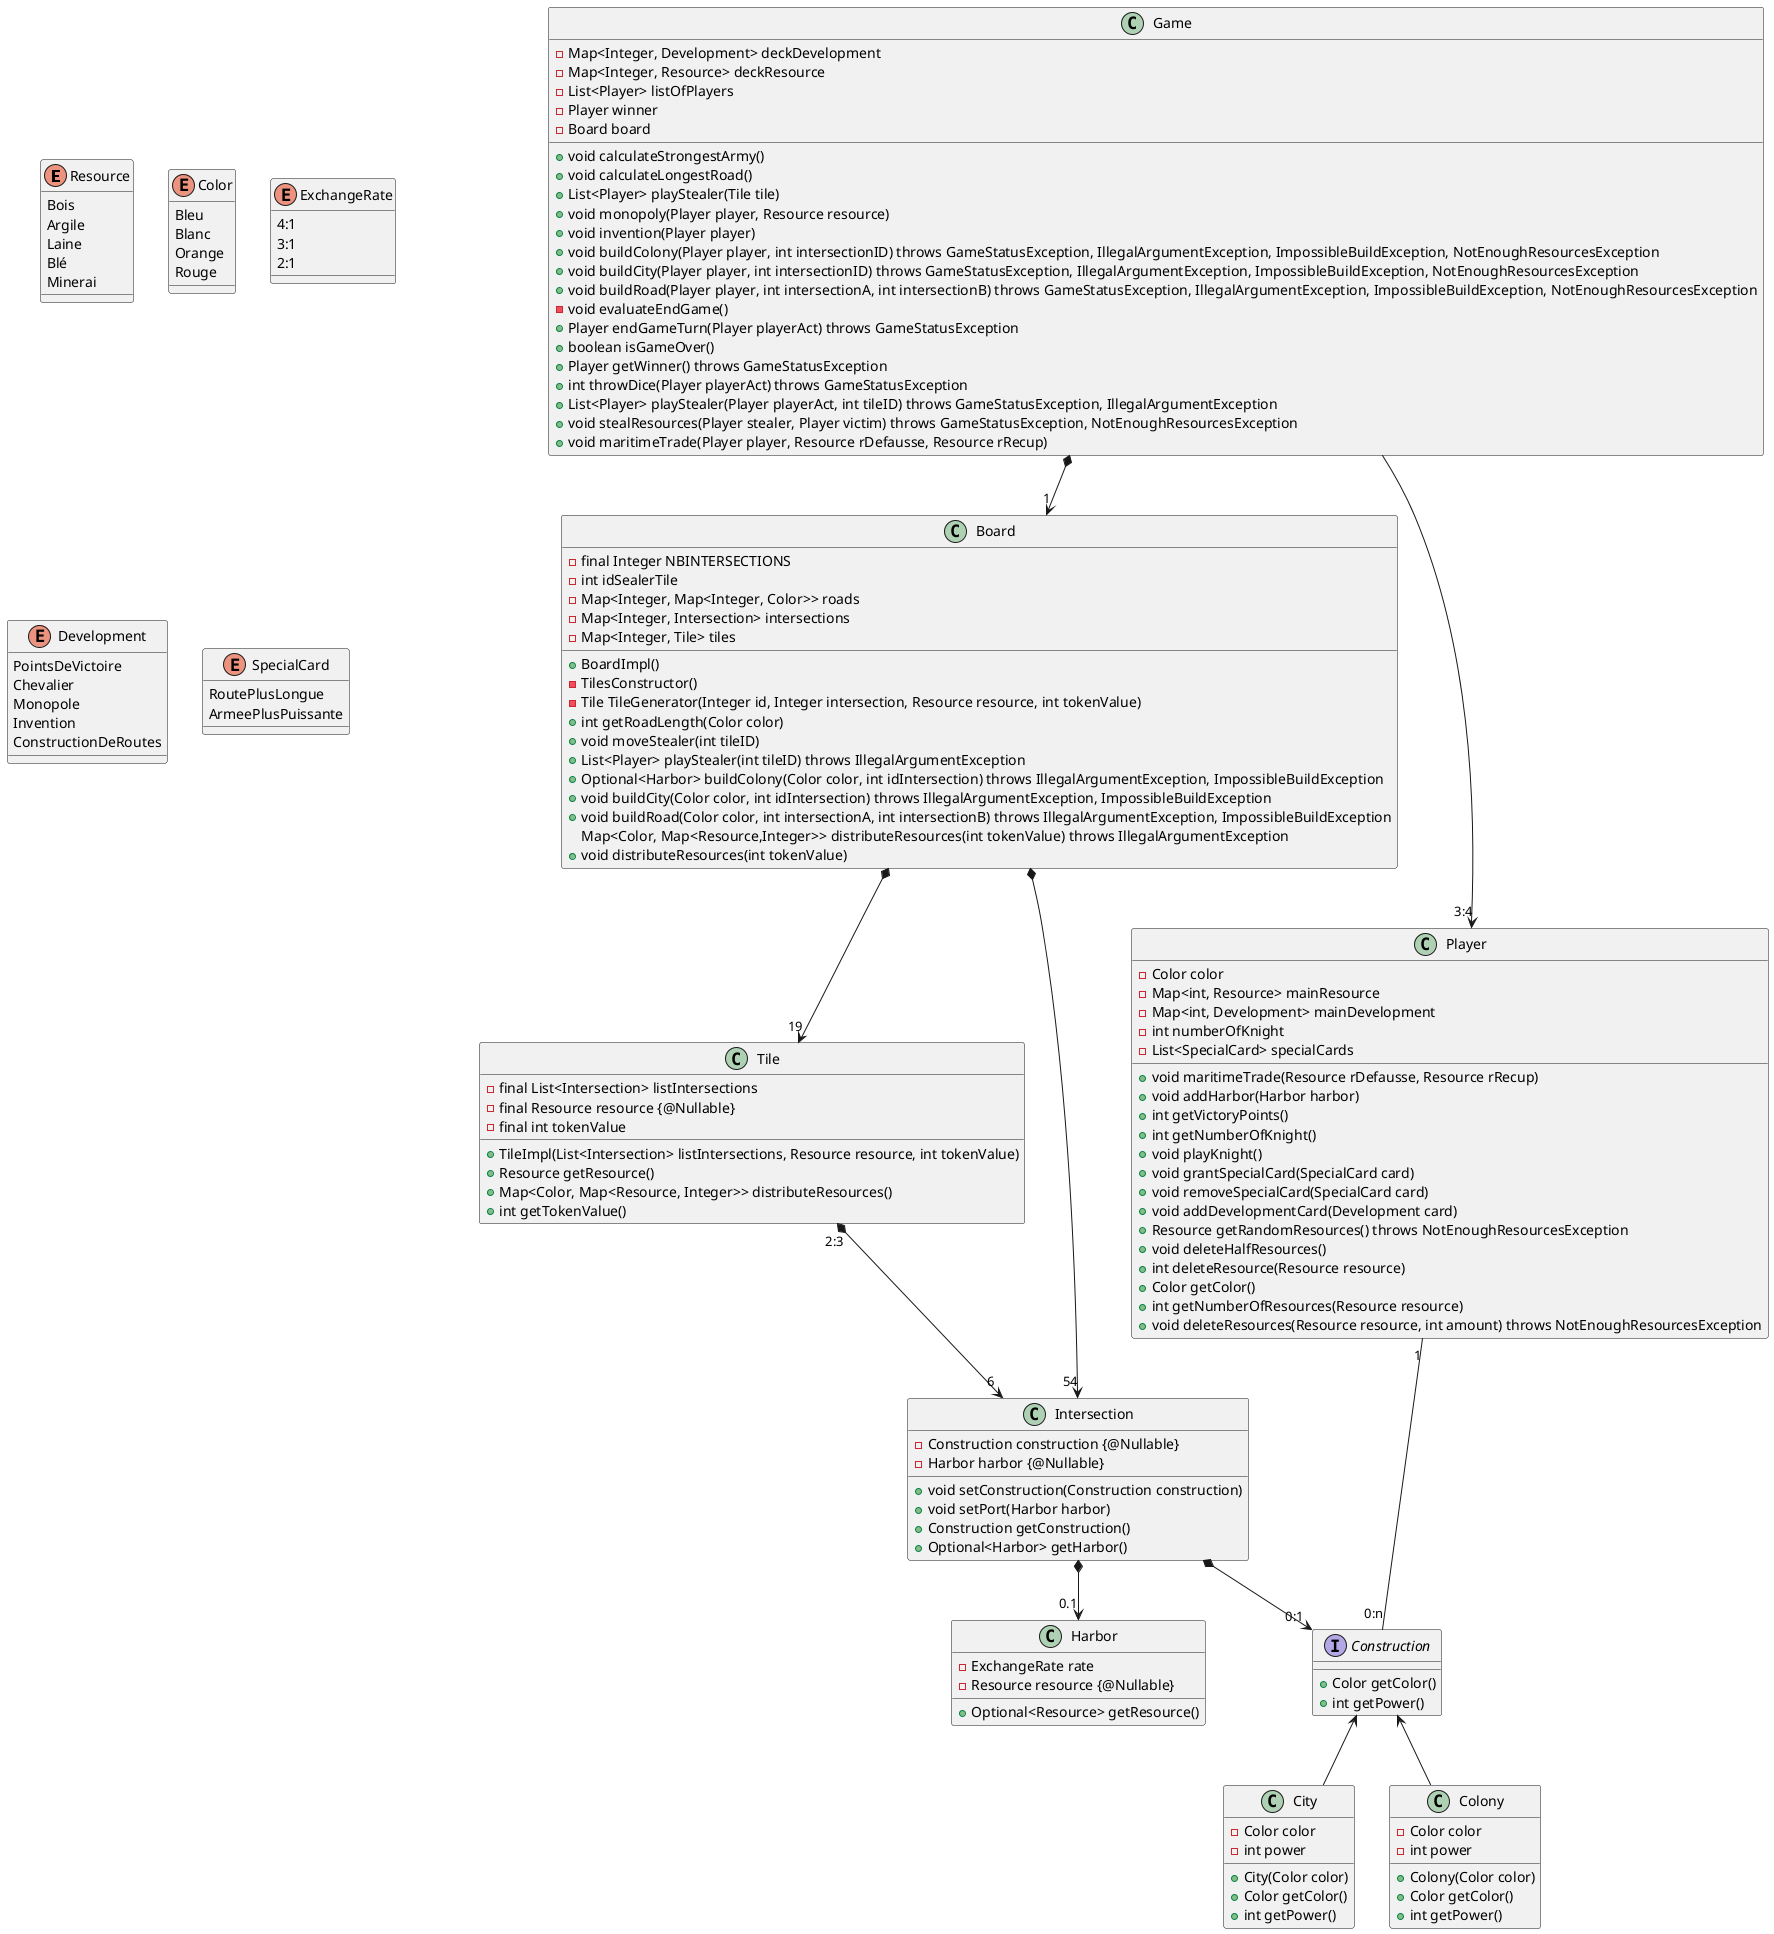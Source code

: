 @startuml

enum Resource {
    Bois
    Argile
    Laine
    Blé
    Minerai
}

enum Color {
    Bleu
    Blanc
    Orange
    Rouge
}

enum ExchangeRate {
    4:1
    3:1
    2:1
}

enum Development {
    PointsDeVictoire
    Chevalier
    Monopole
    Invention
    ConstructionDeRoutes
}

enum SpecialCard {
    RoutePlusLongue
    ArmeePlusPuissante
}

class Game {
    - Map<Integer, Development> deckDevelopment
    - Map<Integer, Resource> deckResource
    - List<Player> listOfPlayers
    - Player winner
    - Board board

    + void calculateStrongestArmy()
    + void calculateLongestRoad()
    + List<Player> playStealer(Tile tile)
    + void monopoly(Player player, Resource resource)
    + void invention(Player player)
    + void buildColony(Player player, int intersectionID) throws GameStatusException, IllegalArgumentException, ImpossibleBuildException, NotEnoughResourcesException
    + void buildCity(Player player, int intersectionID) throws GameStatusException, IllegalArgumentException, ImpossibleBuildException, NotEnoughResourcesException
    + void buildRoad(Player player, int intersectionA, int intersectionB) throws GameStatusException, IllegalArgumentException, ImpossibleBuildException, NotEnoughResourcesException
    - void evaluateEndGame()
    + Player endGameTurn(Player playerAct) throws GameStatusException
    + boolean isGameOver()
    + Player getWinner() throws GameStatusException
    + int throwDice(Player playerAct) throws GameStatusException
    + List<Player> playStealer(Player playerAct, int tileID) throws GameStatusException, IllegalArgumentException
    + void stealResources(Player stealer, Player victim) throws GameStatusException, NotEnoughResourcesException
    + void maritimeTrade(Player player, Resource rDefausse, Resource rRecup)
}

class Board {
    - final Integer NBINTERSECTIONS
    - int idSealerTile
    - Map<Integer, Map<Integer, Color>> roads
    - Map<Integer, Intersection> intersections
    - Map<Integer, Tile> tiles

    + BoardImpl()
    - TilesConstructor()
    - Tile TileGenerator(Integer id, Integer intersection, Resource resource, int tokenValue)
    + int getRoadLength(Color color)
    + void moveStealer(int tileID)
    + List<Player> playStealer(int tileID) throws IllegalArgumentException
    +Optional<Harbor> buildColony(Color color, int idIntersection) throws IllegalArgumentException, ImpossibleBuildException
    + void buildCity(Color color, int idIntersection) throws IllegalArgumentException, ImpossibleBuildException
    + void buildRoad(Color color, int intersectionA, int intersectionB) throws IllegalArgumentException, ImpossibleBuildException
    Map<Color, Map<Resource,Integer>> distributeResources(int tokenValue) throws IllegalArgumentException
    + void distributeResources(int tokenValue)
}

class Harbor{
    - ExchangeRate rate
    - Resource resource {@Nullable}

    + Optional<Resource> getResource()
}

class Tile{
    - final List<Intersection> listIntersections
    - final Resource resource {@Nullable}
    - final int tokenValue

    + TileImpl(List<Intersection> listIntersections, Resource resource, int tokenValue)
    + Resource getResource()
    + Map<Color, Map<Resource, Integer>> distributeResources()
    + int getTokenValue()
}

class Intersection{
    - Construction construction {@Nullable}
    - Harbor harbor {@Nullable}

    + void setConstruction(Construction construction)
    + void setPort(Harbor harbor)
    + Construction getConstruction()
    + Optional<Harbor> getHarbor()
}

class Player{
    - Color color
    - Map<int, Resource> mainResource
    - Map<int, Development> mainDevelopment
    - int numberOfKnight
    - List<SpecialCard> specialCards

    + void maritimeTrade(Resource rDefausse, Resource rRecup)
    + void addHarbor(Harbor harbor)
    + int getVictoryPoints()
    + int getNumberOfKnight()
    + void playKnight()
    + void grantSpecialCard(SpecialCard card)
    + void removeSpecialCard(SpecialCard card)
    + void addDevelopmentCard(Development card)
    + Resource getRandomResources() throws NotEnoughResourcesException
    + void deleteHalfResources()
    + int deleteResource(Resource resource)
    + Color getColor()
    + int getNumberOfResources(Resource resource)
    + void deleteResources(Resource resource, int amount) throws NotEnoughResourcesException
}

interface Construction {
    + Color getColor()
    + int getPower()
}

class City {
    - Color color
    - int power

    + City(Color color)
    + Color getColor()
    + int getPower()
}

class Colony {
    - Color color
    - int power

    + Colony(Color color)
    + Color getColor()
    + int getPower()
}



Construction <-d- City
Construction <-d- Colony


Game *--> "1" Board
Board *--> "19" Tile
Board *--> "54" Intersection

Tile "2:3" *-->"6" Intersection
Intersection *--> "0:1" Construction

Intersection *--> "0.1" Harbor

Game --> "3:4" Player
Player "1" -- "0:n" Construction

@enduml